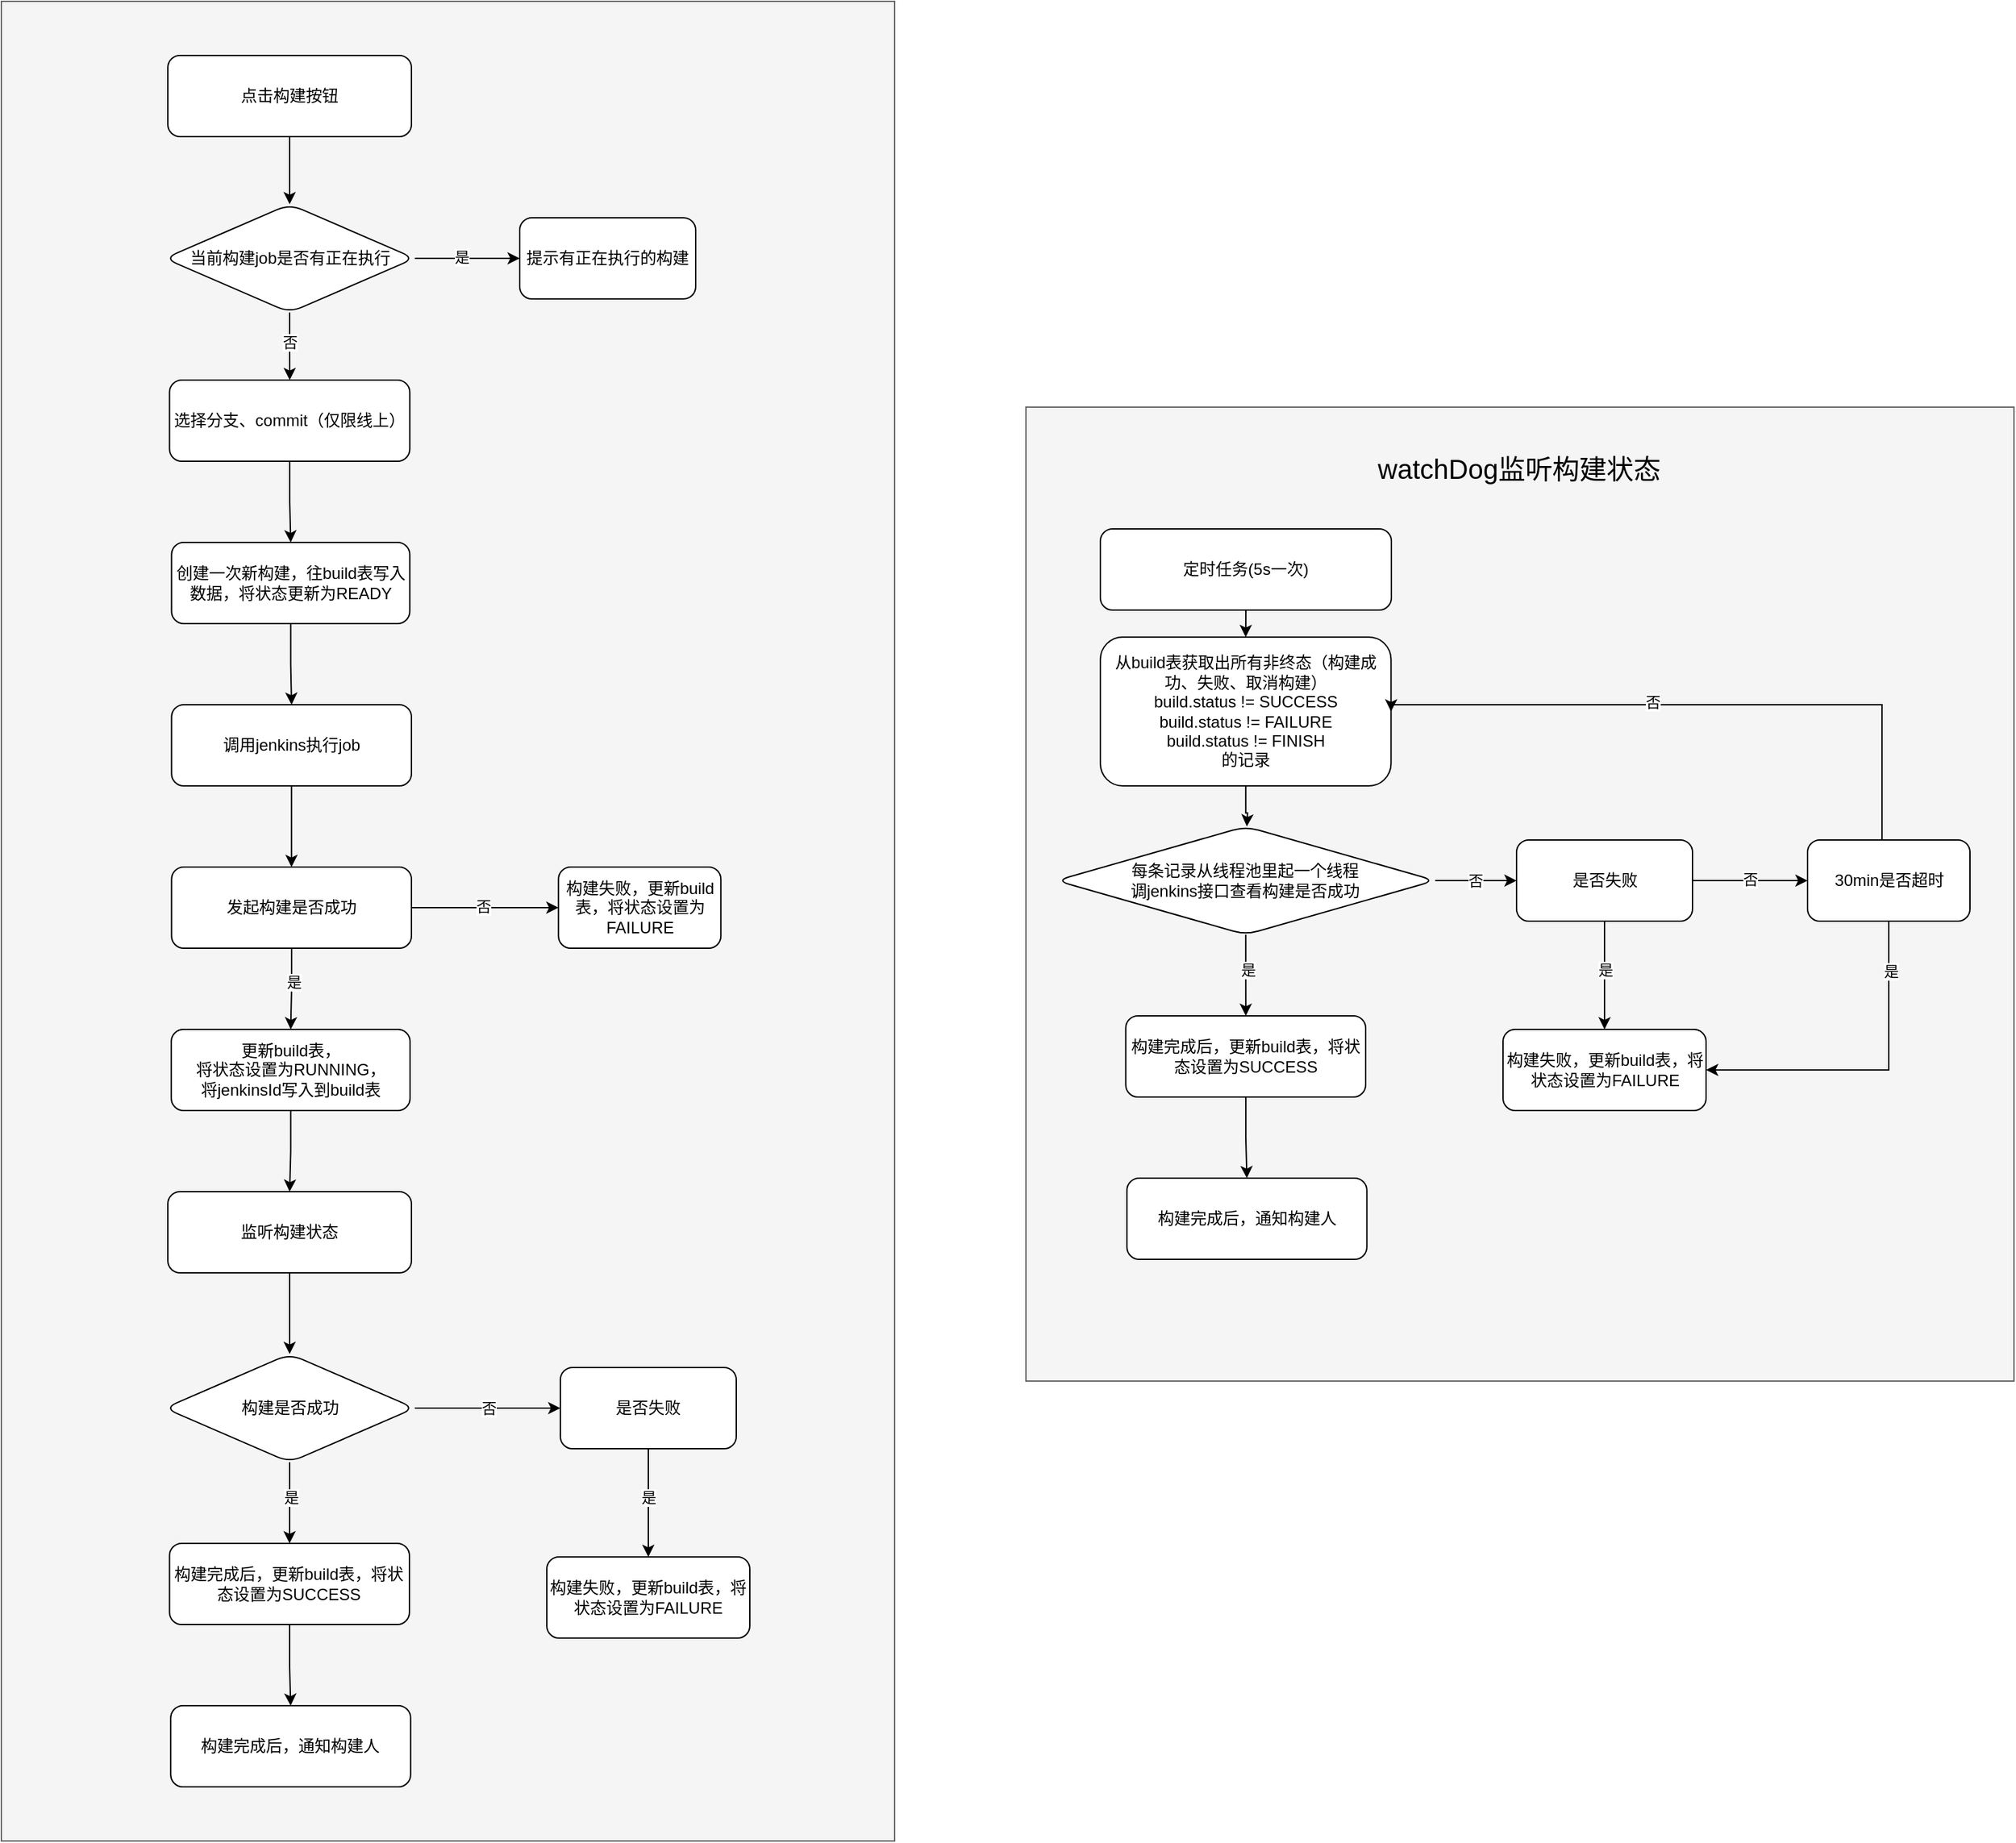 <mxfile version="22.1.11" type="github">
  <diagram name="第 1 页" id="uKd0gvcI_EXNXb9xkZMl">
    <mxGraphModel dx="2440" dy="1348" grid="1" gridSize="10" guides="1" tooltips="1" connect="1" arrows="1" fold="1" page="1" pageScale="1" pageWidth="827" pageHeight="1169" math="0" shadow="0">
      <root>
        <mxCell id="0" />
        <mxCell id="1" parent="0" />
        <mxCell id="Q_nmdHOqDNdYp2mdQ6Tv-35" value="" style="rounded=0;whiteSpace=wrap;html=1;fillColor=#f5f5f5;fontColor=#333333;strokeColor=#666666;" vertex="1" parent="1">
          <mxGeometry x="167" width="660" height="1360" as="geometry" />
        </mxCell>
        <mxCell id="Q_nmdHOqDNdYp2mdQ6Tv-29" value="" style="rounded=0;whiteSpace=wrap;html=1;fillColor=#f5f5f5;fontColor=#333333;strokeColor=#666666;" vertex="1" parent="1">
          <mxGeometry x="924" y="300" width="730" height="720" as="geometry" />
        </mxCell>
        <mxCell id="5hXS_3930Pt7SvAohvSX-14" value="" style="edgeStyle=orthogonalEdgeStyle;rounded=0;orthogonalLoop=1;jettySize=auto;html=1;" parent="1" source="5hXS_3930Pt7SvAohvSX-1" target="5hXS_3930Pt7SvAohvSX-13" edge="1">
          <mxGeometry relative="1" as="geometry" />
        </mxCell>
        <mxCell id="5hXS_3930Pt7SvAohvSX-1" value="点击构建按钮" style="rounded=1;whiteSpace=wrap;html=1;" parent="1" vertex="1">
          <mxGeometry x="290" y="40" width="180" height="60" as="geometry" />
        </mxCell>
        <mxCell id="5hXS_3930Pt7SvAohvSX-17" value="" style="edgeStyle=orthogonalEdgeStyle;rounded=0;orthogonalLoop=1;jettySize=auto;html=1;" parent="1" source="5hXS_3930Pt7SvAohvSX-13" target="5hXS_3930Pt7SvAohvSX-16" edge="1">
          <mxGeometry relative="1" as="geometry" />
        </mxCell>
        <mxCell id="5hXS_3930Pt7SvAohvSX-18" value="否" style="edgeLabel;html=1;align=center;verticalAlign=middle;resizable=0;points=[];" parent="5hXS_3930Pt7SvAohvSX-17" vertex="1" connectable="0">
          <mxGeometry x="-0.138" relative="1" as="geometry">
            <mxPoint as="offset" />
          </mxGeometry>
        </mxCell>
        <mxCell id="5hXS_3930Pt7SvAohvSX-20" value="" style="edgeStyle=orthogonalEdgeStyle;rounded=0;orthogonalLoop=1;jettySize=auto;html=1;" parent="1" source="5hXS_3930Pt7SvAohvSX-13" target="5hXS_3930Pt7SvAohvSX-19" edge="1">
          <mxGeometry relative="1" as="geometry" />
        </mxCell>
        <mxCell id="5hXS_3930Pt7SvAohvSX-21" value="是" style="edgeLabel;html=1;align=center;verticalAlign=middle;resizable=0;points=[];" parent="5hXS_3930Pt7SvAohvSX-20" vertex="1" connectable="0">
          <mxGeometry x="-0.129" y="1" relative="1" as="geometry">
            <mxPoint as="offset" />
          </mxGeometry>
        </mxCell>
        <mxCell id="5hXS_3930Pt7SvAohvSX-13" value="当前构建job是否有正在执行" style="rhombus;whiteSpace=wrap;html=1;rounded=1;" parent="1" vertex="1">
          <mxGeometry x="287.5" y="150" width="185" height="80" as="geometry" />
        </mxCell>
        <mxCell id="5hXS_3930Pt7SvAohvSX-23" value="" style="edgeStyle=orthogonalEdgeStyle;rounded=0;orthogonalLoop=1;jettySize=auto;html=1;" parent="1" source="5hXS_3930Pt7SvAohvSX-16" target="5hXS_3930Pt7SvAohvSX-22" edge="1">
          <mxGeometry relative="1" as="geometry" />
        </mxCell>
        <mxCell id="5hXS_3930Pt7SvAohvSX-16" value="选择分支、commit（仅限线上）" style="whiteSpace=wrap;html=1;rounded=1;" parent="1" vertex="1">
          <mxGeometry x="291.25" y="280" width="177.5" height="60" as="geometry" />
        </mxCell>
        <mxCell id="5hXS_3930Pt7SvAohvSX-19" value="提示有正在执行的构建" style="whiteSpace=wrap;html=1;rounded=1;" parent="1" vertex="1">
          <mxGeometry x="550" y="160" width="130" height="60" as="geometry" />
        </mxCell>
        <mxCell id="5hXS_3930Pt7SvAohvSX-25" value="" style="edgeStyle=orthogonalEdgeStyle;rounded=0;orthogonalLoop=1;jettySize=auto;html=1;" parent="1" source="5hXS_3930Pt7SvAohvSX-22" target="5hXS_3930Pt7SvAohvSX-24" edge="1">
          <mxGeometry relative="1" as="geometry" />
        </mxCell>
        <mxCell id="5hXS_3930Pt7SvAohvSX-22" value="创建一次新构建，往build表写入数据，将状态更新为READY" style="whiteSpace=wrap;html=1;rounded=1;" parent="1" vertex="1">
          <mxGeometry x="292.75" y="400" width="176" height="60" as="geometry" />
        </mxCell>
        <mxCell id="UcOcCSCP4X42r92XeVJ2-8" value="" style="edgeStyle=orthogonalEdgeStyle;rounded=0;orthogonalLoop=1;jettySize=auto;html=1;" parent="1" source="5hXS_3930Pt7SvAohvSX-24" target="UcOcCSCP4X42r92XeVJ2-7" edge="1">
          <mxGeometry relative="1" as="geometry" />
        </mxCell>
        <mxCell id="5hXS_3930Pt7SvAohvSX-24" value="调用jenkins执行job" style="whiteSpace=wrap;html=1;rounded=1;" parent="1" vertex="1">
          <mxGeometry x="292.75" y="520" width="177.25" height="60" as="geometry" />
        </mxCell>
        <mxCell id="5hXS_3930Pt7SvAohvSX-29" value="构建完成后，通知构建人" style="whiteSpace=wrap;html=1;rounded=1;" parent="1" vertex="1">
          <mxGeometry x="292.13" y="1260" width="177.25" height="60" as="geometry" />
        </mxCell>
        <mxCell id="5hXS_3930Pt7SvAohvSX-34" value="" style="edgeStyle=orthogonalEdgeStyle;rounded=0;orthogonalLoop=1;jettySize=auto;html=1;" parent="1" source="5hXS_3930Pt7SvAohvSX-32" target="5hXS_3930Pt7SvAohvSX-33" edge="1">
          <mxGeometry relative="1" as="geometry" />
        </mxCell>
        <mxCell id="5hXS_3930Pt7SvAohvSX-35" value="是" style="edgeLabel;html=1;align=center;verticalAlign=middle;resizable=0;points=[];" parent="5hXS_3930Pt7SvAohvSX-34" vertex="1" connectable="0">
          <mxGeometry x="-0.155" y="1" relative="1" as="geometry">
            <mxPoint as="offset" />
          </mxGeometry>
        </mxCell>
        <mxCell id="5hXS_3930Pt7SvAohvSX-37" value="否" style="edgeStyle=orthogonalEdgeStyle;rounded=0;orthogonalLoop=1;jettySize=auto;html=1;" parent="1" source="5hXS_3930Pt7SvAohvSX-32" target="5hXS_3930Pt7SvAohvSX-36" edge="1">
          <mxGeometry relative="1" as="geometry" />
        </mxCell>
        <mxCell id="5hXS_3930Pt7SvAohvSX-32" value="构建是否成功" style="rhombus;whiteSpace=wrap;html=1;rounded=1;" parent="1" vertex="1">
          <mxGeometry x="287.5" y="1000" width="185" height="80" as="geometry" />
        </mxCell>
        <mxCell id="5hXS_3930Pt7SvAohvSX-39" value="" style="edgeStyle=orthogonalEdgeStyle;rounded=0;orthogonalLoop=1;jettySize=auto;html=1;" parent="1" source="5hXS_3930Pt7SvAohvSX-33" target="5hXS_3930Pt7SvAohvSX-29" edge="1">
          <mxGeometry relative="1" as="geometry" />
        </mxCell>
        <mxCell id="5hXS_3930Pt7SvAohvSX-33" value="构建完成后，更新build表，将状态设置为SUCCESS" style="whiteSpace=wrap;html=1;rounded=1;" parent="1" vertex="1">
          <mxGeometry x="291.25" y="1140" width="177.25" height="60" as="geometry" />
        </mxCell>
        <mxCell id="UcOcCSCP4X42r92XeVJ2-4" value="" style="edgeStyle=orthogonalEdgeStyle;rounded=0;orthogonalLoop=1;jettySize=auto;html=1;" parent="1" source="5hXS_3930Pt7SvAohvSX-36" target="UcOcCSCP4X42r92XeVJ2-3" edge="1">
          <mxGeometry relative="1" as="geometry" />
        </mxCell>
        <mxCell id="UcOcCSCP4X42r92XeVJ2-5" value="是" style="edgeLabel;html=1;align=center;verticalAlign=middle;resizable=0;points=[];" parent="UcOcCSCP4X42r92XeVJ2-4" vertex="1" connectable="0">
          <mxGeometry x="-0.1" relative="1" as="geometry">
            <mxPoint as="offset" />
          </mxGeometry>
        </mxCell>
        <mxCell id="5hXS_3930Pt7SvAohvSX-36" value="是否失败" style="whiteSpace=wrap;html=1;rounded=1;" parent="1" vertex="1">
          <mxGeometry x="580" y="1010" width="130" height="60" as="geometry" />
        </mxCell>
        <mxCell id="UcOcCSCP4X42r92XeVJ2-3" value="构建失败，更新build表，将状态设置为FAILURE" style="whiteSpace=wrap;html=1;rounded=1;" parent="1" vertex="1">
          <mxGeometry x="570" y="1150" width="150" height="60" as="geometry" />
        </mxCell>
        <mxCell id="UcOcCSCP4X42r92XeVJ2-12" value="" style="edgeStyle=orthogonalEdgeStyle;rounded=0;orthogonalLoop=1;jettySize=auto;html=1;" parent="1" source="UcOcCSCP4X42r92XeVJ2-7" target="UcOcCSCP4X42r92XeVJ2-11" edge="1">
          <mxGeometry relative="1" as="geometry" />
        </mxCell>
        <mxCell id="UcOcCSCP4X42r92XeVJ2-13" value="否" style="edgeLabel;html=1;align=center;verticalAlign=middle;resizable=0;points=[];" parent="UcOcCSCP4X42r92XeVJ2-12" vertex="1" connectable="0">
          <mxGeometry x="-0.024" y="1" relative="1" as="geometry">
            <mxPoint as="offset" />
          </mxGeometry>
        </mxCell>
        <mxCell id="UcOcCSCP4X42r92XeVJ2-23" value="" style="edgeStyle=orthogonalEdgeStyle;rounded=0;orthogonalLoop=1;jettySize=auto;html=1;" parent="1" source="UcOcCSCP4X42r92XeVJ2-7" target="UcOcCSCP4X42r92XeVJ2-22" edge="1">
          <mxGeometry relative="1" as="geometry" />
        </mxCell>
        <mxCell id="UcOcCSCP4X42r92XeVJ2-25" value="是" style="edgeLabel;html=1;align=center;verticalAlign=middle;resizable=0;points=[];" parent="UcOcCSCP4X42r92XeVJ2-23" vertex="1" connectable="0">
          <mxGeometry x="-0.173" y="1" relative="1" as="geometry">
            <mxPoint as="offset" />
          </mxGeometry>
        </mxCell>
        <mxCell id="UcOcCSCP4X42r92XeVJ2-7" value="发起构建是否成功" style="whiteSpace=wrap;html=1;rounded=1;" parent="1" vertex="1">
          <mxGeometry x="292.75" y="640" width="177.25" height="60" as="geometry" />
        </mxCell>
        <mxCell id="UcOcCSCP4X42r92XeVJ2-11" value="构建失败，更新build表，将状态设置为FAILURE" style="whiteSpace=wrap;html=1;rounded=1;" parent="1" vertex="1">
          <mxGeometry x="578.625" y="640" width="120" height="60" as="geometry" />
        </mxCell>
        <mxCell id="Q_nmdHOqDNdYp2mdQ6Tv-33" value="" style="edgeStyle=orthogonalEdgeStyle;rounded=0;orthogonalLoop=1;jettySize=auto;html=1;" edge="1" parent="1" source="UcOcCSCP4X42r92XeVJ2-22" target="Q_nmdHOqDNdYp2mdQ6Tv-32">
          <mxGeometry relative="1" as="geometry" />
        </mxCell>
        <mxCell id="UcOcCSCP4X42r92XeVJ2-22" value="更新build表，&lt;br&gt;将状态设置为RUNNING，&lt;br&gt;将jenkinsId写入到build表" style="whiteSpace=wrap;html=1;rounded=1;" parent="1" vertex="1">
          <mxGeometry x="292.56" y="760" width="176.38" height="60" as="geometry" />
        </mxCell>
        <mxCell id="Q_nmdHOqDNdYp2mdQ6Tv-3" value="" style="edgeStyle=orthogonalEdgeStyle;rounded=0;orthogonalLoop=1;jettySize=auto;html=1;" edge="1" parent="1" source="Q_nmdHOqDNdYp2mdQ6Tv-4">
          <mxGeometry relative="1" as="geometry">
            <mxPoint x="1087.214" y="610" as="targetPoint" />
          </mxGeometry>
        </mxCell>
        <mxCell id="Q_nmdHOqDNdYp2mdQ6Tv-4" value="从build表获取出所有非终态（构建成功、失败、取消构建）&lt;br&gt;build.status != SUCCESS&lt;br&gt;build.status != FAILURE&lt;br&gt;build.status != FINISH&lt;br&gt;的记录" style="whiteSpace=wrap;html=1;rounded=1;" vertex="1" parent="1">
          <mxGeometry x="979" y="470" width="214.75" height="110" as="geometry" />
        </mxCell>
        <mxCell id="Q_nmdHOqDNdYp2mdQ6Tv-5" value="构建完成后，通知构建人" style="whiteSpace=wrap;html=1;rounded=1;" vertex="1" parent="1">
          <mxGeometry x="998.63" y="870" width="177.25" height="60" as="geometry" />
        </mxCell>
        <mxCell id="Q_nmdHOqDNdYp2mdQ6Tv-6" value="" style="edgeStyle=orthogonalEdgeStyle;rounded=0;orthogonalLoop=1;jettySize=auto;html=1;" edge="1" parent="1" source="Q_nmdHOqDNdYp2mdQ6Tv-9" target="Q_nmdHOqDNdYp2mdQ6Tv-11">
          <mxGeometry relative="1" as="geometry" />
        </mxCell>
        <mxCell id="Q_nmdHOqDNdYp2mdQ6Tv-7" value="是" style="edgeLabel;html=1;align=center;verticalAlign=middle;resizable=0;points=[];" vertex="1" connectable="0" parent="Q_nmdHOqDNdYp2mdQ6Tv-6">
          <mxGeometry x="-0.155" y="1" relative="1" as="geometry">
            <mxPoint as="offset" />
          </mxGeometry>
        </mxCell>
        <mxCell id="Q_nmdHOqDNdYp2mdQ6Tv-8" value="否" style="edgeStyle=orthogonalEdgeStyle;rounded=0;orthogonalLoop=1;jettySize=auto;html=1;" edge="1" parent="1" source="Q_nmdHOqDNdYp2mdQ6Tv-9" target="Q_nmdHOqDNdYp2mdQ6Tv-16">
          <mxGeometry relative="1" as="geometry" />
        </mxCell>
        <mxCell id="Q_nmdHOqDNdYp2mdQ6Tv-9" value="每条记录从线程池里起一个线程&lt;br&gt;调jenkins接口查看构建是否成功" style="rhombus;whiteSpace=wrap;html=1;rounded=1;" vertex="1" parent="1">
          <mxGeometry x="946.38" y="610" width="280" height="80" as="geometry" />
        </mxCell>
        <mxCell id="Q_nmdHOqDNdYp2mdQ6Tv-10" value="" style="edgeStyle=orthogonalEdgeStyle;rounded=0;orthogonalLoop=1;jettySize=auto;html=1;" edge="1" parent="1" source="Q_nmdHOqDNdYp2mdQ6Tv-11" target="Q_nmdHOqDNdYp2mdQ6Tv-5">
          <mxGeometry relative="1" as="geometry" />
        </mxCell>
        <mxCell id="Q_nmdHOqDNdYp2mdQ6Tv-11" value="构建完成后，更新build表，将状态设置为SUCCESS" style="whiteSpace=wrap;html=1;rounded=1;" vertex="1" parent="1">
          <mxGeometry x="997.75" y="750" width="177.25" height="60" as="geometry" />
        </mxCell>
        <mxCell id="Q_nmdHOqDNdYp2mdQ6Tv-12" value="" style="edgeStyle=orthogonalEdgeStyle;rounded=0;orthogonalLoop=1;jettySize=auto;html=1;" edge="1" parent="1" source="Q_nmdHOqDNdYp2mdQ6Tv-16" target="Q_nmdHOqDNdYp2mdQ6Tv-17">
          <mxGeometry relative="1" as="geometry" />
        </mxCell>
        <mxCell id="Q_nmdHOqDNdYp2mdQ6Tv-13" value="是" style="edgeLabel;html=1;align=center;verticalAlign=middle;resizable=0;points=[];" vertex="1" connectable="0" parent="Q_nmdHOqDNdYp2mdQ6Tv-12">
          <mxGeometry x="-0.1" relative="1" as="geometry">
            <mxPoint as="offset" />
          </mxGeometry>
        </mxCell>
        <mxCell id="Q_nmdHOqDNdYp2mdQ6Tv-14" value="" style="edgeStyle=orthogonalEdgeStyle;rounded=0;orthogonalLoop=1;jettySize=auto;html=1;" edge="1" parent="1" source="Q_nmdHOqDNdYp2mdQ6Tv-16" target="Q_nmdHOqDNdYp2mdQ6Tv-22">
          <mxGeometry relative="1" as="geometry" />
        </mxCell>
        <mxCell id="Q_nmdHOqDNdYp2mdQ6Tv-15" value="否" style="edgeLabel;html=1;align=center;verticalAlign=middle;resizable=0;points=[];" vertex="1" connectable="0" parent="Q_nmdHOqDNdYp2mdQ6Tv-14">
          <mxGeometry x="-0.012" y="1" relative="1" as="geometry">
            <mxPoint as="offset" />
          </mxGeometry>
        </mxCell>
        <mxCell id="Q_nmdHOqDNdYp2mdQ6Tv-16" value="是否失败" style="whiteSpace=wrap;html=1;rounded=1;" vertex="1" parent="1">
          <mxGeometry x="1286.5" y="620" width="130" height="60" as="geometry" />
        </mxCell>
        <mxCell id="Q_nmdHOqDNdYp2mdQ6Tv-17" value="构建失败，更新build表，将状态设置为FAILURE" style="whiteSpace=wrap;html=1;rounded=1;" vertex="1" parent="1">
          <mxGeometry x="1276.5" y="760" width="150" height="60" as="geometry" />
        </mxCell>
        <mxCell id="Q_nmdHOqDNdYp2mdQ6Tv-18" style="edgeStyle=orthogonalEdgeStyle;rounded=0;orthogonalLoop=1;jettySize=auto;html=1;entryX=1;entryY=0.5;entryDx=0;entryDy=0;" edge="1" parent="1" source="Q_nmdHOqDNdYp2mdQ6Tv-22" target="Q_nmdHOqDNdYp2mdQ6Tv-4">
          <mxGeometry relative="1" as="geometry">
            <Array as="points">
              <mxPoint x="1556.5" y="520" />
            </Array>
          </mxGeometry>
        </mxCell>
        <mxCell id="Q_nmdHOqDNdYp2mdQ6Tv-19" value="否" style="edgeLabel;html=1;align=center;verticalAlign=middle;resizable=0;points=[];" vertex="1" connectable="0" parent="Q_nmdHOqDNdYp2mdQ6Tv-18">
          <mxGeometry x="0.154" y="-2" relative="1" as="geometry">
            <mxPoint as="offset" />
          </mxGeometry>
        </mxCell>
        <mxCell id="Q_nmdHOqDNdYp2mdQ6Tv-20" style="edgeStyle=orthogonalEdgeStyle;rounded=0;orthogonalLoop=1;jettySize=auto;html=1;entryX=1;entryY=0.5;entryDx=0;entryDy=0;" edge="1" parent="1" source="Q_nmdHOqDNdYp2mdQ6Tv-22" target="Q_nmdHOqDNdYp2mdQ6Tv-17">
          <mxGeometry relative="1" as="geometry">
            <Array as="points">
              <mxPoint x="1561.5" y="790" />
            </Array>
          </mxGeometry>
        </mxCell>
        <mxCell id="Q_nmdHOqDNdYp2mdQ6Tv-21" value="是" style="edgeLabel;html=1;align=center;verticalAlign=middle;resizable=0;points=[];" vertex="1" connectable="0" parent="Q_nmdHOqDNdYp2mdQ6Tv-20">
          <mxGeometry x="-0.702" y="1" relative="1" as="geometry">
            <mxPoint as="offset" />
          </mxGeometry>
        </mxCell>
        <mxCell id="Q_nmdHOqDNdYp2mdQ6Tv-22" value="30min是否超时" style="whiteSpace=wrap;html=1;rounded=1;" vertex="1" parent="1">
          <mxGeometry x="1501.5" y="620" width="120" height="60" as="geometry" />
        </mxCell>
        <mxCell id="Q_nmdHOqDNdYp2mdQ6Tv-24" value="&lt;font style=&quot;font-size: 20px;&quot;&gt;watchDog监听构建状态&lt;/font&gt;" style="text;html=1;strokeColor=none;fillColor=none;align=center;verticalAlign=middle;whiteSpace=wrap;rounded=0;" vertex="1" parent="1">
          <mxGeometry x="1171.37" y="330" width="235.25" height="30" as="geometry" />
        </mxCell>
        <mxCell id="Q_nmdHOqDNdYp2mdQ6Tv-28" style="edgeStyle=orthogonalEdgeStyle;rounded=0;orthogonalLoop=1;jettySize=auto;html=1;exitX=0.5;exitY=1;exitDx=0;exitDy=0;entryX=0.5;entryY=0;entryDx=0;entryDy=0;" edge="1" parent="1" source="Q_nmdHOqDNdYp2mdQ6Tv-27" target="Q_nmdHOqDNdYp2mdQ6Tv-4">
          <mxGeometry relative="1" as="geometry" />
        </mxCell>
        <mxCell id="Q_nmdHOqDNdYp2mdQ6Tv-27" value="定时任务(5s一次)" style="rounded=1;whiteSpace=wrap;html=1;" vertex="1" parent="1">
          <mxGeometry x="979" y="390" width="215" height="60" as="geometry" />
        </mxCell>
        <mxCell id="Q_nmdHOqDNdYp2mdQ6Tv-34" value="" style="edgeStyle=orthogonalEdgeStyle;rounded=0;orthogonalLoop=1;jettySize=auto;html=1;" edge="1" parent="1" source="Q_nmdHOqDNdYp2mdQ6Tv-32" target="5hXS_3930Pt7SvAohvSX-32">
          <mxGeometry relative="1" as="geometry" />
        </mxCell>
        <mxCell id="Q_nmdHOqDNdYp2mdQ6Tv-32" value="监听构建状态" style="whiteSpace=wrap;html=1;rounded=1;" vertex="1" parent="1">
          <mxGeometry x="290" y="880" width="180" height="60" as="geometry" />
        </mxCell>
      </root>
    </mxGraphModel>
  </diagram>
</mxfile>
